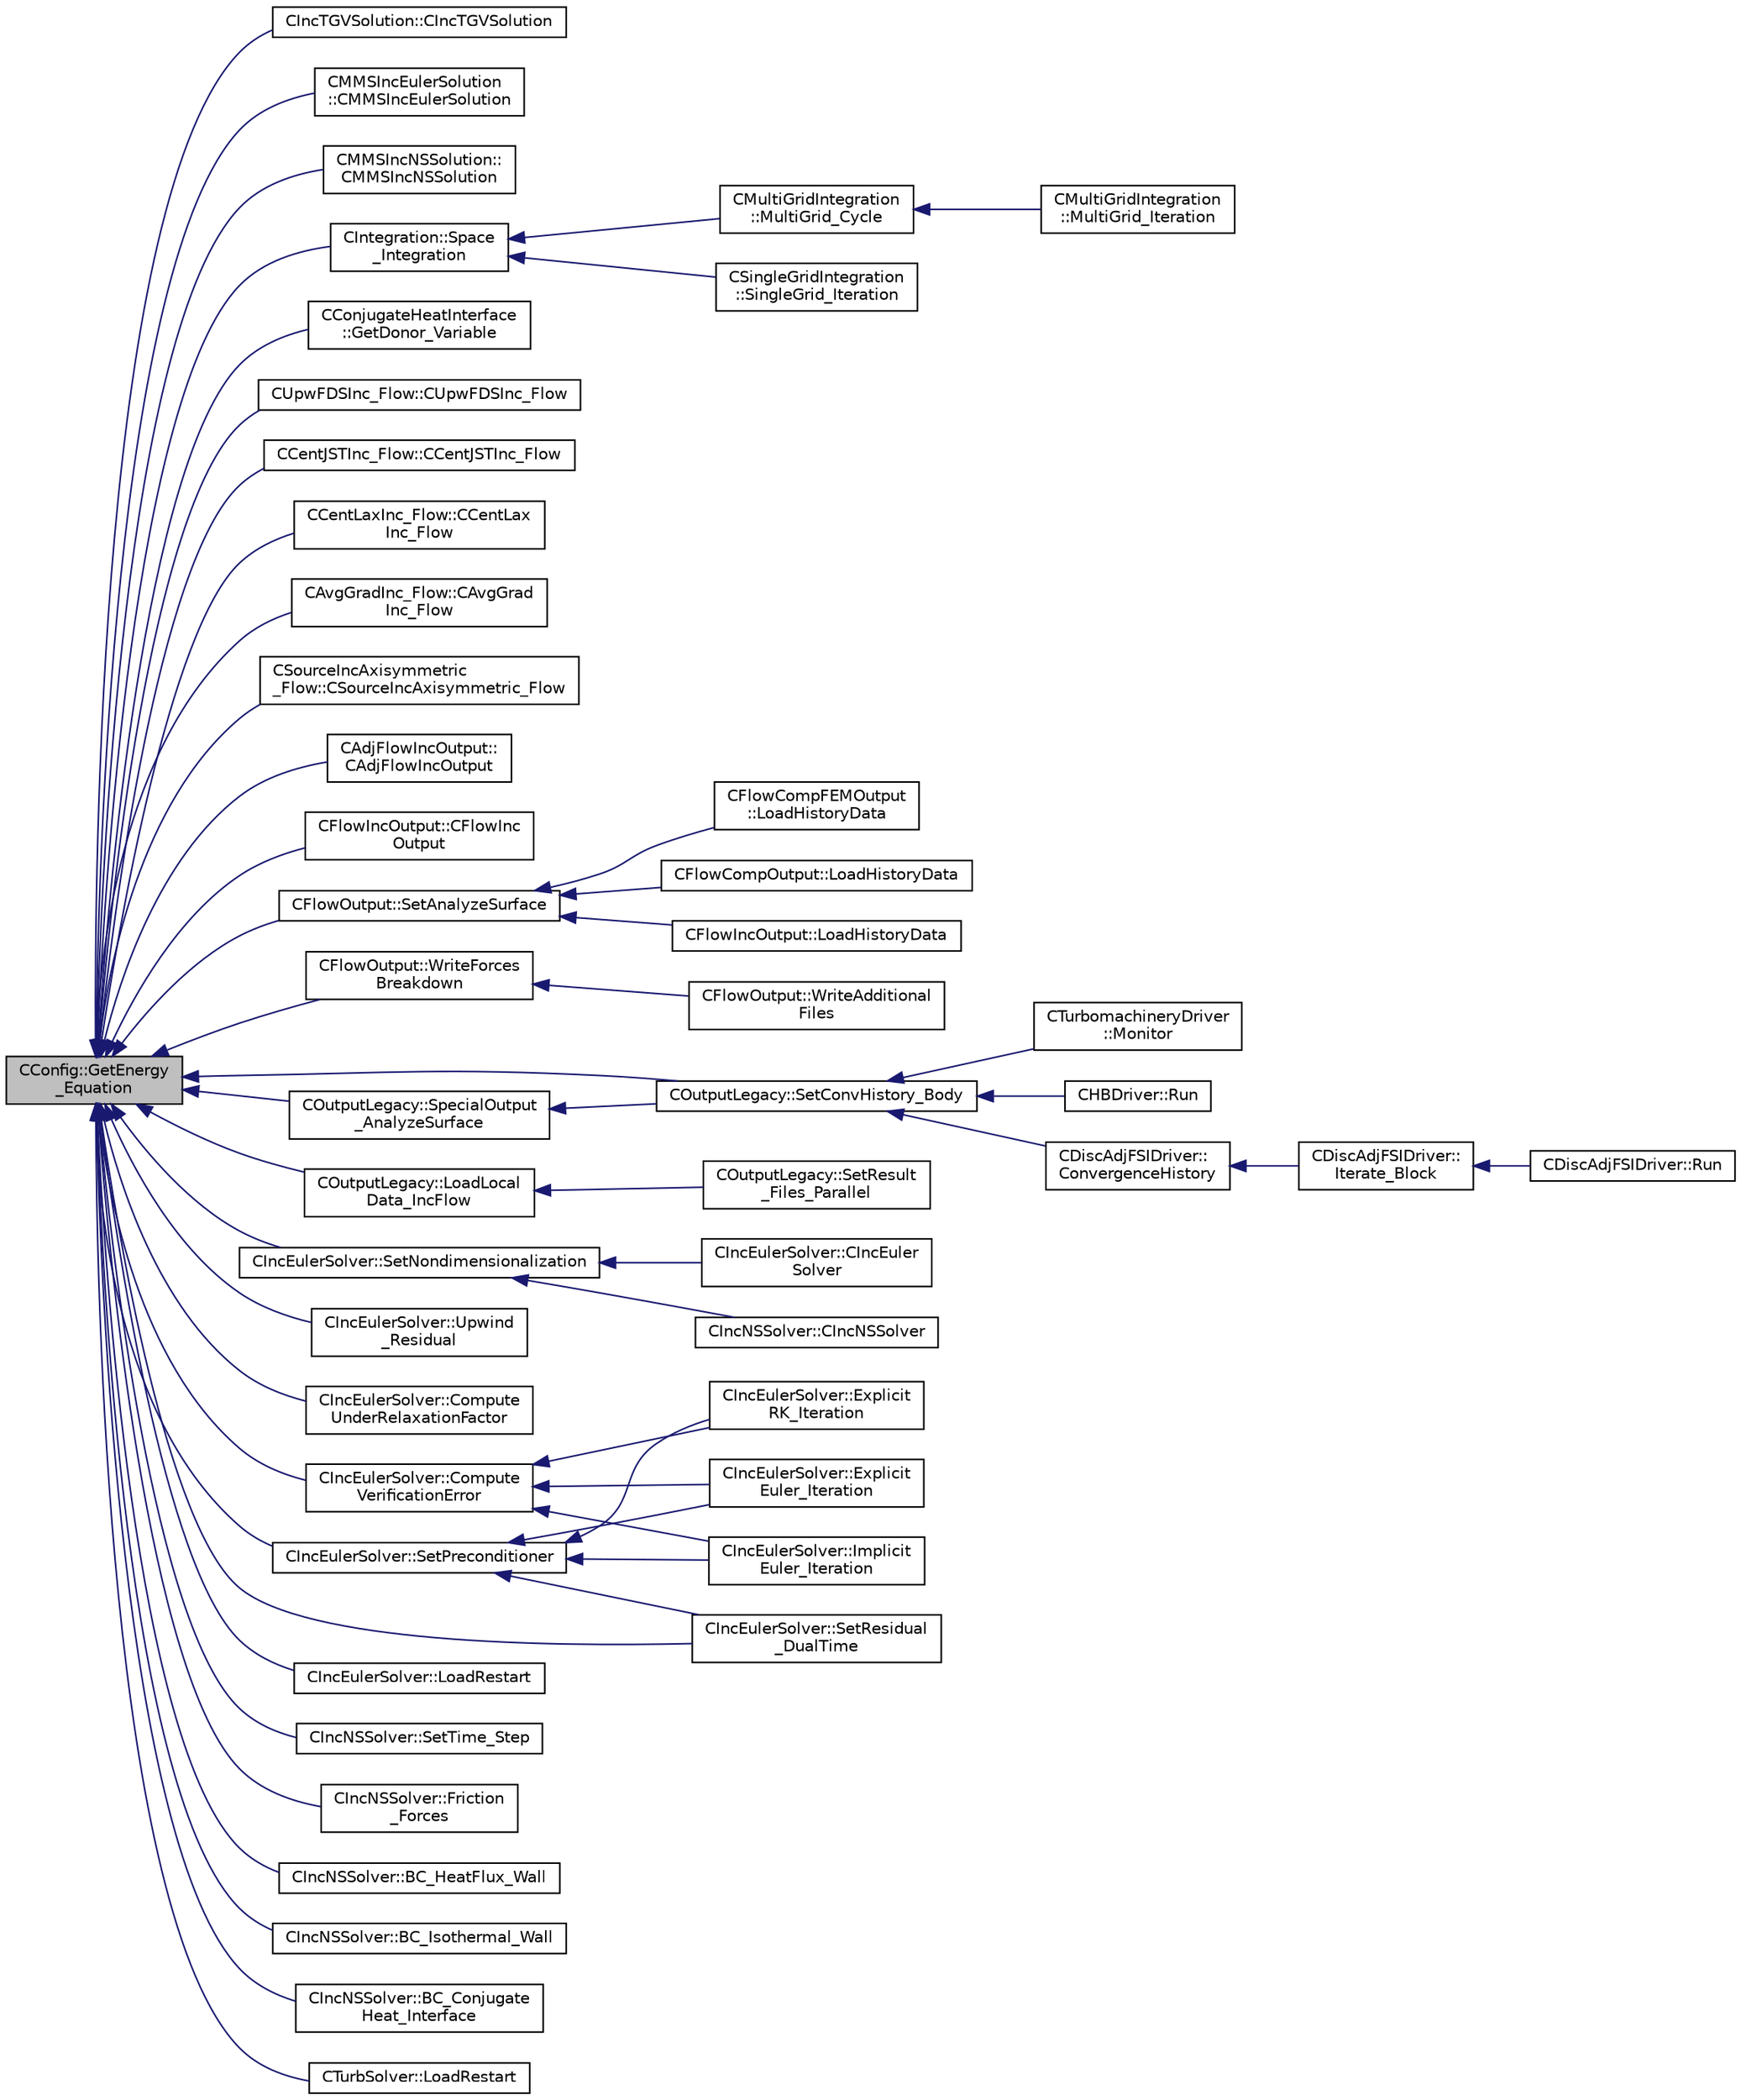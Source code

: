 digraph "CConfig::GetEnergy_Equation"
{
  edge [fontname="Helvetica",fontsize="10",labelfontname="Helvetica",labelfontsize="10"];
  node [fontname="Helvetica",fontsize="10",shape=record];
  rankdir="LR";
  Node2711 [label="CConfig::GetEnergy\l_Equation",height=0.2,width=0.4,color="black", fillcolor="grey75", style="filled", fontcolor="black"];
  Node2711 -> Node2712 [dir="back",color="midnightblue",fontsize="10",style="solid",fontname="Helvetica"];
  Node2712 [label="CIncTGVSolution::CIncTGVSolution",height=0.2,width=0.4,color="black", fillcolor="white", style="filled",URL="$class_c_inc_t_g_v_solution.html#a3ea2bca3a8d759b093049d71d69e5e33"];
  Node2711 -> Node2713 [dir="back",color="midnightblue",fontsize="10",style="solid",fontname="Helvetica"];
  Node2713 [label="CMMSIncEulerSolution\l::CMMSIncEulerSolution",height=0.2,width=0.4,color="black", fillcolor="white", style="filled",URL="$class_c_m_m_s_inc_euler_solution.html#aaed64e9549f2606e59e3bf959e452775"];
  Node2711 -> Node2714 [dir="back",color="midnightblue",fontsize="10",style="solid",fontname="Helvetica"];
  Node2714 [label="CMMSIncNSSolution::\lCMMSIncNSSolution",height=0.2,width=0.4,color="black", fillcolor="white", style="filled",URL="$class_c_m_m_s_inc_n_s_solution.html#aceb30a97e941b06932d2dab5145f5333"];
  Node2711 -> Node2715 [dir="back",color="midnightblue",fontsize="10",style="solid",fontname="Helvetica"];
  Node2715 [label="CIntegration::Space\l_Integration",height=0.2,width=0.4,color="black", fillcolor="white", style="filled",URL="$class_c_integration.html#af7aa23ef26b19cb2e73a8df6c7924d91",tooltip="Do the space integration of the numerical system. "];
  Node2715 -> Node2716 [dir="back",color="midnightblue",fontsize="10",style="solid",fontname="Helvetica"];
  Node2716 [label="CMultiGridIntegration\l::MultiGrid_Cycle",height=0.2,width=0.4,color="black", fillcolor="white", style="filled",URL="$class_c_multi_grid_integration.html#aa9a52a00a3417c465307ae6aea035f41",tooltip="Perform a Full-Approximation Storage (FAS) Multigrid. "];
  Node2716 -> Node2717 [dir="back",color="midnightblue",fontsize="10",style="solid",fontname="Helvetica"];
  Node2717 [label="CMultiGridIntegration\l::MultiGrid_Iteration",height=0.2,width=0.4,color="black", fillcolor="white", style="filled",URL="$class_c_multi_grid_integration.html#af0b4014222a37402257b735d2ca32a81",tooltip="This subroutine calls the MultiGrid_Cycle and also prepare the multigrid levels and the monitoring..."];
  Node2715 -> Node2718 [dir="back",color="midnightblue",fontsize="10",style="solid",fontname="Helvetica"];
  Node2718 [label="CSingleGridIntegration\l::SingleGrid_Iteration",height=0.2,width=0.4,color="black", fillcolor="white", style="filled",URL="$class_c_single_grid_integration.html#a0f1aacf74dd7f72e9459f9631d9030ad",tooltip="Do the numerical integration (implicit) of the turbulence solver. "];
  Node2711 -> Node2719 [dir="back",color="midnightblue",fontsize="10",style="solid",fontname="Helvetica"];
  Node2719 [label="CConjugateHeatInterface\l::GetDonor_Variable",height=0.2,width=0.4,color="black", fillcolor="white", style="filled",URL="$class_c_conjugate_heat_interface.html#a202dd62e4a06b68c52ffa585d6c28149",tooltip="Retrieve the variable that will be sent from donor mesh to target mesh. "];
  Node2711 -> Node2720 [dir="back",color="midnightblue",fontsize="10",style="solid",fontname="Helvetica"];
  Node2720 [label="CUpwFDSInc_Flow::CUpwFDSInc_Flow",height=0.2,width=0.4,color="black", fillcolor="white", style="filled",URL="$class_c_upw_f_d_s_inc___flow.html#af3c1493a70dc7f4208698be87dd196c0",tooltip="Constructor of the class. "];
  Node2711 -> Node2721 [dir="back",color="midnightblue",fontsize="10",style="solid",fontname="Helvetica"];
  Node2721 [label="CCentJSTInc_Flow::CCentJSTInc_Flow",height=0.2,width=0.4,color="black", fillcolor="white", style="filled",URL="$class_c_cent_j_s_t_inc___flow.html#a489f1b4b5f5bf8839191e7949e03591d",tooltip="Constructor of the class. "];
  Node2711 -> Node2722 [dir="back",color="midnightblue",fontsize="10",style="solid",fontname="Helvetica"];
  Node2722 [label="CCentLaxInc_Flow::CCentLax\lInc_Flow",height=0.2,width=0.4,color="black", fillcolor="white", style="filled",URL="$class_c_cent_lax_inc___flow.html#a5cabc989bd354484a3ec6318450b2639",tooltip="Constructor of the class. "];
  Node2711 -> Node2723 [dir="back",color="midnightblue",fontsize="10",style="solid",fontname="Helvetica"];
  Node2723 [label="CAvgGradInc_Flow::CAvgGrad\lInc_Flow",height=0.2,width=0.4,color="black", fillcolor="white", style="filled",URL="$class_c_avg_grad_inc___flow.html#aa7272a32138b0370b0ab8fbfd3d117da",tooltip="Constructor of the class. "];
  Node2711 -> Node2724 [dir="back",color="midnightblue",fontsize="10",style="solid",fontname="Helvetica"];
  Node2724 [label="CSourceIncAxisymmetric\l_Flow::CSourceIncAxisymmetric_Flow",height=0.2,width=0.4,color="black", fillcolor="white", style="filled",URL="$class_c_source_inc_axisymmetric___flow.html#a5d6e7965a28c69930bec109fd5f99cb8",tooltip="Constructor of the class. "];
  Node2711 -> Node2725 [dir="back",color="midnightblue",fontsize="10",style="solid",fontname="Helvetica"];
  Node2725 [label="CAdjFlowIncOutput::\lCAdjFlowIncOutput",height=0.2,width=0.4,color="black", fillcolor="white", style="filled",URL="$class_c_adj_flow_inc_output.html#a115a0683a133a9f88344ee4255488385",tooltip="Constructor of the class. "];
  Node2711 -> Node2726 [dir="back",color="midnightblue",fontsize="10",style="solid",fontname="Helvetica"];
  Node2726 [label="CFlowIncOutput::CFlowInc\lOutput",height=0.2,width=0.4,color="black", fillcolor="white", style="filled",URL="$class_c_flow_inc_output.html#a6887162e4142b214c7be9bfe40a0d94b",tooltip="Constructor of the class. "];
  Node2711 -> Node2727 [dir="back",color="midnightblue",fontsize="10",style="solid",fontname="Helvetica"];
  Node2727 [label="CFlowOutput::SetAnalyzeSurface",height=0.2,width=0.4,color="black", fillcolor="white", style="filled",URL="$class_c_flow_output.html#a3fce259b2fe0a624a311ef889f9ab36c",tooltip="Set flow surface output field values. "];
  Node2727 -> Node2728 [dir="back",color="midnightblue",fontsize="10",style="solid",fontname="Helvetica"];
  Node2728 [label="CFlowCompFEMOutput\l::LoadHistoryData",height=0.2,width=0.4,color="black", fillcolor="white", style="filled",URL="$class_c_flow_comp_f_e_m_output.html#a0a4561b8ab0dffd1052f884062fd9710",tooltip="Load the history output field values. "];
  Node2727 -> Node2729 [dir="back",color="midnightblue",fontsize="10",style="solid",fontname="Helvetica"];
  Node2729 [label="CFlowCompOutput::LoadHistoryData",height=0.2,width=0.4,color="black", fillcolor="white", style="filled",URL="$class_c_flow_comp_output.html#a393cb19a691990ee6e88f844eccc79ed",tooltip="Load the history output field values. "];
  Node2727 -> Node2730 [dir="back",color="midnightblue",fontsize="10",style="solid",fontname="Helvetica"];
  Node2730 [label="CFlowIncOutput::LoadHistoryData",height=0.2,width=0.4,color="black", fillcolor="white", style="filled",URL="$class_c_flow_inc_output.html#a466112efa2e3a89cdd2456701a0480b5",tooltip="Load the history output field values. "];
  Node2711 -> Node2731 [dir="back",color="midnightblue",fontsize="10",style="solid",fontname="Helvetica"];
  Node2731 [label="CFlowOutput::WriteForces\lBreakdown",height=0.2,width=0.4,color="black", fillcolor="white", style="filled",URL="$class_c_flow_output.html#afacedef2006aa6fcf8c9a312b5f4430c",tooltip="Write the forces breakdown file. "];
  Node2731 -> Node2732 [dir="back",color="midnightblue",fontsize="10",style="solid",fontname="Helvetica"];
  Node2732 [label="CFlowOutput::WriteAdditional\lFiles",height=0.2,width=0.4,color="black", fillcolor="white", style="filled",URL="$class_c_flow_output.html#aaac3fb7b2575967b157c306065ab1ea8",tooltip="Write any additional files defined for the current solver. "];
  Node2711 -> Node2733 [dir="back",color="midnightblue",fontsize="10",style="solid",fontname="Helvetica"];
  Node2733 [label="COutputLegacy::SetConvHistory_Body",height=0.2,width=0.4,color="black", fillcolor="white", style="filled",URL="$class_c_output_legacy.html#a217cc0d778a3828499189a9debee47c6",tooltip="Write the history file and the convergence on the screen for serial computations. ..."];
  Node2733 -> Node2734 [dir="back",color="midnightblue",fontsize="10",style="solid",fontname="Helvetica"];
  Node2734 [label="CTurbomachineryDriver\l::Monitor",height=0.2,width=0.4,color="black", fillcolor="white", style="filled",URL="$class_c_turbomachinery_driver.html#a41d7b50bbacef68eb5436293ebb2da4f",tooltip="Monitor the computation. "];
  Node2733 -> Node2735 [dir="back",color="midnightblue",fontsize="10",style="solid",fontname="Helvetica"];
  Node2735 [label="CHBDriver::Run",height=0.2,width=0.4,color="black", fillcolor="white", style="filled",URL="$class_c_h_b_driver.html#a98c0448a8e0404845ee54e25b62eaea9",tooltip="Run a single iteration of a Harmonic Balance problem. "];
  Node2733 -> Node2736 [dir="back",color="midnightblue",fontsize="10",style="solid",fontname="Helvetica"];
  Node2736 [label="CDiscAdjFSIDriver::\lConvergenceHistory",height=0.2,width=0.4,color="black", fillcolor="white", style="filled",URL="$class_c_disc_adj_f_s_i_driver.html#a139dfa2442613879f2b15f28a09c2bd5",tooltip="Output the convergence history. "];
  Node2736 -> Node2737 [dir="back",color="midnightblue",fontsize="10",style="solid",fontname="Helvetica"];
  Node2737 [label="CDiscAdjFSIDriver::\lIterate_Block",height=0.2,width=0.4,color="black", fillcolor="white", style="filled",URL="$class_c_disc_adj_f_s_i_driver.html#a84949f139fa795b7d34d6ff77e82eb5c",tooltip="Iterate a certain block for adjoint FSI - may be the whole set of variables or independent and subite..."];
  Node2737 -> Node2738 [dir="back",color="midnightblue",fontsize="10",style="solid",fontname="Helvetica"];
  Node2738 [label="CDiscAdjFSIDriver::Run",height=0.2,width=0.4,color="black", fillcolor="white", style="filled",URL="$class_c_disc_adj_f_s_i_driver.html#a2e965d6e9c4dcfc296077cae225cab21",tooltip="Run a Discrete Adjoint iteration for the FSI problem. "];
  Node2711 -> Node2739 [dir="back",color="midnightblue",fontsize="10",style="solid",fontname="Helvetica"];
  Node2739 [label="COutputLegacy::LoadLocal\lData_IncFlow",height=0.2,width=0.4,color="black", fillcolor="white", style="filled",URL="$class_c_output_legacy.html#a2d955089c8894a2eb795970f06e7900d",tooltip="Load the desired solution data into a structure used for parallel reordering and output file writing ..."];
  Node2739 -> Node2740 [dir="back",color="midnightblue",fontsize="10",style="solid",fontname="Helvetica"];
  Node2740 [label="COutputLegacy::SetResult\l_Files_Parallel",height=0.2,width=0.4,color="black", fillcolor="white", style="filled",URL="$class_c_output_legacy.html#a9e7832982d8237df4df455b027fd203b",tooltip="Writes and organizes the all the output files, except the history one, for parallel computations..."];
  Node2711 -> Node2741 [dir="back",color="midnightblue",fontsize="10",style="solid",fontname="Helvetica"];
  Node2741 [label="COutputLegacy::SpecialOutput\l_AnalyzeSurface",height=0.2,width=0.4,color="black", fillcolor="white", style="filled",URL="$class_c_output_legacy.html#ae5bab3f07ff9b9d1434626add0d4d332",tooltip="Writes one dimensional output. "];
  Node2741 -> Node2733 [dir="back",color="midnightblue",fontsize="10",style="solid",fontname="Helvetica"];
  Node2711 -> Node2742 [dir="back",color="midnightblue",fontsize="10",style="solid",fontname="Helvetica"];
  Node2742 [label="CIncEulerSolver::SetNondimensionalization",height=0.2,width=0.4,color="black", fillcolor="white", style="filled",URL="$class_c_inc_euler_solver.html#a2cffaa24417cb3803d36d38b3874d6d0",tooltip="Set the solver nondimensionalization. "];
  Node2742 -> Node2743 [dir="back",color="midnightblue",fontsize="10",style="solid",fontname="Helvetica"];
  Node2743 [label="CIncEulerSolver::CIncEuler\lSolver",height=0.2,width=0.4,color="black", fillcolor="white", style="filled",URL="$class_c_inc_euler_solver.html#a91f644b8f9a00215bac5bcd31dfc06d8"];
  Node2742 -> Node2744 [dir="back",color="midnightblue",fontsize="10",style="solid",fontname="Helvetica"];
  Node2744 [label="CIncNSSolver::CIncNSSolver",height=0.2,width=0.4,color="black", fillcolor="white", style="filled",URL="$class_c_inc_n_s_solver.html#a82152ac7e91fb1c5c073d98a1f08e2aa"];
  Node2711 -> Node2745 [dir="back",color="midnightblue",fontsize="10",style="solid",fontname="Helvetica"];
  Node2745 [label="CIncEulerSolver::Upwind\l_Residual",height=0.2,width=0.4,color="black", fillcolor="white", style="filled",URL="$class_c_inc_euler_solver.html#a935da79a4e1b1fe9c59bc86024164256",tooltip="Compute the spatial integration using a upwind scheme. "];
  Node2711 -> Node2746 [dir="back",color="midnightblue",fontsize="10",style="solid",fontname="Helvetica"];
  Node2746 [label="CIncEulerSolver::Compute\lUnderRelaxationFactor",height=0.2,width=0.4,color="black", fillcolor="white", style="filled",URL="$class_c_inc_euler_solver.html#adb90224fe637f1f9e86e4ac69bfad1fb",tooltip="Compute a suitable under-relaxation parameter to limit the change in the solution variables over a no..."];
  Node2711 -> Node2747 [dir="back",color="midnightblue",fontsize="10",style="solid",fontname="Helvetica"];
  Node2747 [label="CIncEulerSolver::SetPreconditioner",height=0.2,width=0.4,color="black", fillcolor="white", style="filled",URL="$class_c_inc_euler_solver.html#a97e5d5db444743431030092e90824efa",tooltip="Compute the preconditioner for low-Mach flows. "];
  Node2747 -> Node2748 [dir="back",color="midnightblue",fontsize="10",style="solid",fontname="Helvetica"];
  Node2748 [label="CIncEulerSolver::Explicit\lRK_Iteration",height=0.2,width=0.4,color="black", fillcolor="white", style="filled",URL="$class_c_inc_euler_solver.html#a2f6c1370f17da44680c1ff1b6be6c9a1",tooltip="Update the solution using a Runge-Kutta scheme. "];
  Node2747 -> Node2749 [dir="back",color="midnightblue",fontsize="10",style="solid",fontname="Helvetica"];
  Node2749 [label="CIncEulerSolver::Explicit\lEuler_Iteration",height=0.2,width=0.4,color="black", fillcolor="white", style="filled",URL="$class_c_inc_euler_solver.html#a66aac46e83451e30828ad808becb1f73",tooltip="Update the solution using the explicit Euler scheme. "];
  Node2747 -> Node2750 [dir="back",color="midnightblue",fontsize="10",style="solid",fontname="Helvetica"];
  Node2750 [label="CIncEulerSolver::Implicit\lEuler_Iteration",height=0.2,width=0.4,color="black", fillcolor="white", style="filled",URL="$class_c_inc_euler_solver.html#ad84dd4225bb9d158c52b26e2f30f6fa7",tooltip="Update the solution using an implicit Euler scheme. "];
  Node2747 -> Node2751 [dir="back",color="midnightblue",fontsize="10",style="solid",fontname="Helvetica"];
  Node2751 [label="CIncEulerSolver::SetResidual\l_DualTime",height=0.2,width=0.4,color="black", fillcolor="white", style="filled",URL="$class_c_inc_euler_solver.html#abe86d8fcef996543baebc84579896258",tooltip="Set the total residual adding the term that comes from the Dual Time Strategy. "];
  Node2711 -> Node2751 [dir="back",color="midnightblue",fontsize="10",style="solid",fontname="Helvetica"];
  Node2711 -> Node2752 [dir="back",color="midnightblue",fontsize="10",style="solid",fontname="Helvetica"];
  Node2752 [label="CIncEulerSolver::Compute\lVerificationError",height=0.2,width=0.4,color="black", fillcolor="white", style="filled",URL="$class_c_inc_euler_solver.html#abadd4cbdfd6257aedf667081237b232a",tooltip="Compute the global error measures (L2, Linf) for verification cases. "];
  Node2752 -> Node2748 [dir="back",color="midnightblue",fontsize="10",style="solid",fontname="Helvetica"];
  Node2752 -> Node2749 [dir="back",color="midnightblue",fontsize="10",style="solid",fontname="Helvetica"];
  Node2752 -> Node2750 [dir="back",color="midnightblue",fontsize="10",style="solid",fontname="Helvetica"];
  Node2711 -> Node2753 [dir="back",color="midnightblue",fontsize="10",style="solid",fontname="Helvetica"];
  Node2753 [label="CIncEulerSolver::LoadRestart",height=0.2,width=0.4,color="black", fillcolor="white", style="filled",URL="$class_c_inc_euler_solver.html#aa4c572590c60bbc0f3db269eb55ea12f",tooltip="Load a solution from a restart file. "];
  Node2711 -> Node2754 [dir="back",color="midnightblue",fontsize="10",style="solid",fontname="Helvetica"];
  Node2754 [label="CIncNSSolver::SetTime_Step",height=0.2,width=0.4,color="black", fillcolor="white", style="filled",URL="$class_c_inc_n_s_solver.html#a50e3b8e05bda6be8be79b9068c06bd4e",tooltip="Compute the time step for solving the Navier-Stokes equations with turbulence model. "];
  Node2711 -> Node2755 [dir="back",color="midnightblue",fontsize="10",style="solid",fontname="Helvetica"];
  Node2755 [label="CIncNSSolver::Friction\l_Forces",height=0.2,width=0.4,color="black", fillcolor="white", style="filled",URL="$class_c_inc_n_s_solver.html#a5a106c634b0c06ac4a68b1a6241f203a",tooltip="Compute the viscous forces and all the addimensional coefficients. "];
  Node2711 -> Node2756 [dir="back",color="midnightblue",fontsize="10",style="solid",fontname="Helvetica"];
  Node2756 [label="CIncNSSolver::BC_HeatFlux_Wall",height=0.2,width=0.4,color="black", fillcolor="white", style="filled",URL="$class_c_inc_n_s_solver.html#af64e336b5dd2ffd669bbb8924c896b3e",tooltip="Impose a no-slip condition. "];
  Node2711 -> Node2757 [dir="back",color="midnightblue",fontsize="10",style="solid",fontname="Helvetica"];
  Node2757 [label="CIncNSSolver::BC_Isothermal_Wall",height=0.2,width=0.4,color="black", fillcolor="white", style="filled",URL="$class_c_inc_n_s_solver.html#aff9a4fe7596b26665f888b60a39d5076",tooltip="Impose an isothermal temperature condition at the wall. "];
  Node2711 -> Node2758 [dir="back",color="midnightblue",fontsize="10",style="solid",fontname="Helvetica"];
  Node2758 [label="CIncNSSolver::BC_Conjugate\lHeat_Interface",height=0.2,width=0.4,color="black", fillcolor="white", style="filled",URL="$class_c_inc_n_s_solver.html#a63488a5dc1ba150b2b0d74b389c9cfa7",tooltip="Impose the (received) conjugate heat variables. "];
  Node2711 -> Node2759 [dir="back",color="midnightblue",fontsize="10",style="solid",fontname="Helvetica"];
  Node2759 [label="CTurbSolver::LoadRestart",height=0.2,width=0.4,color="black", fillcolor="white", style="filled",URL="$class_c_turb_solver.html#a943c5037261d947714a8767bc77b7103",tooltip="Load a solution from a restart file. "];
}
